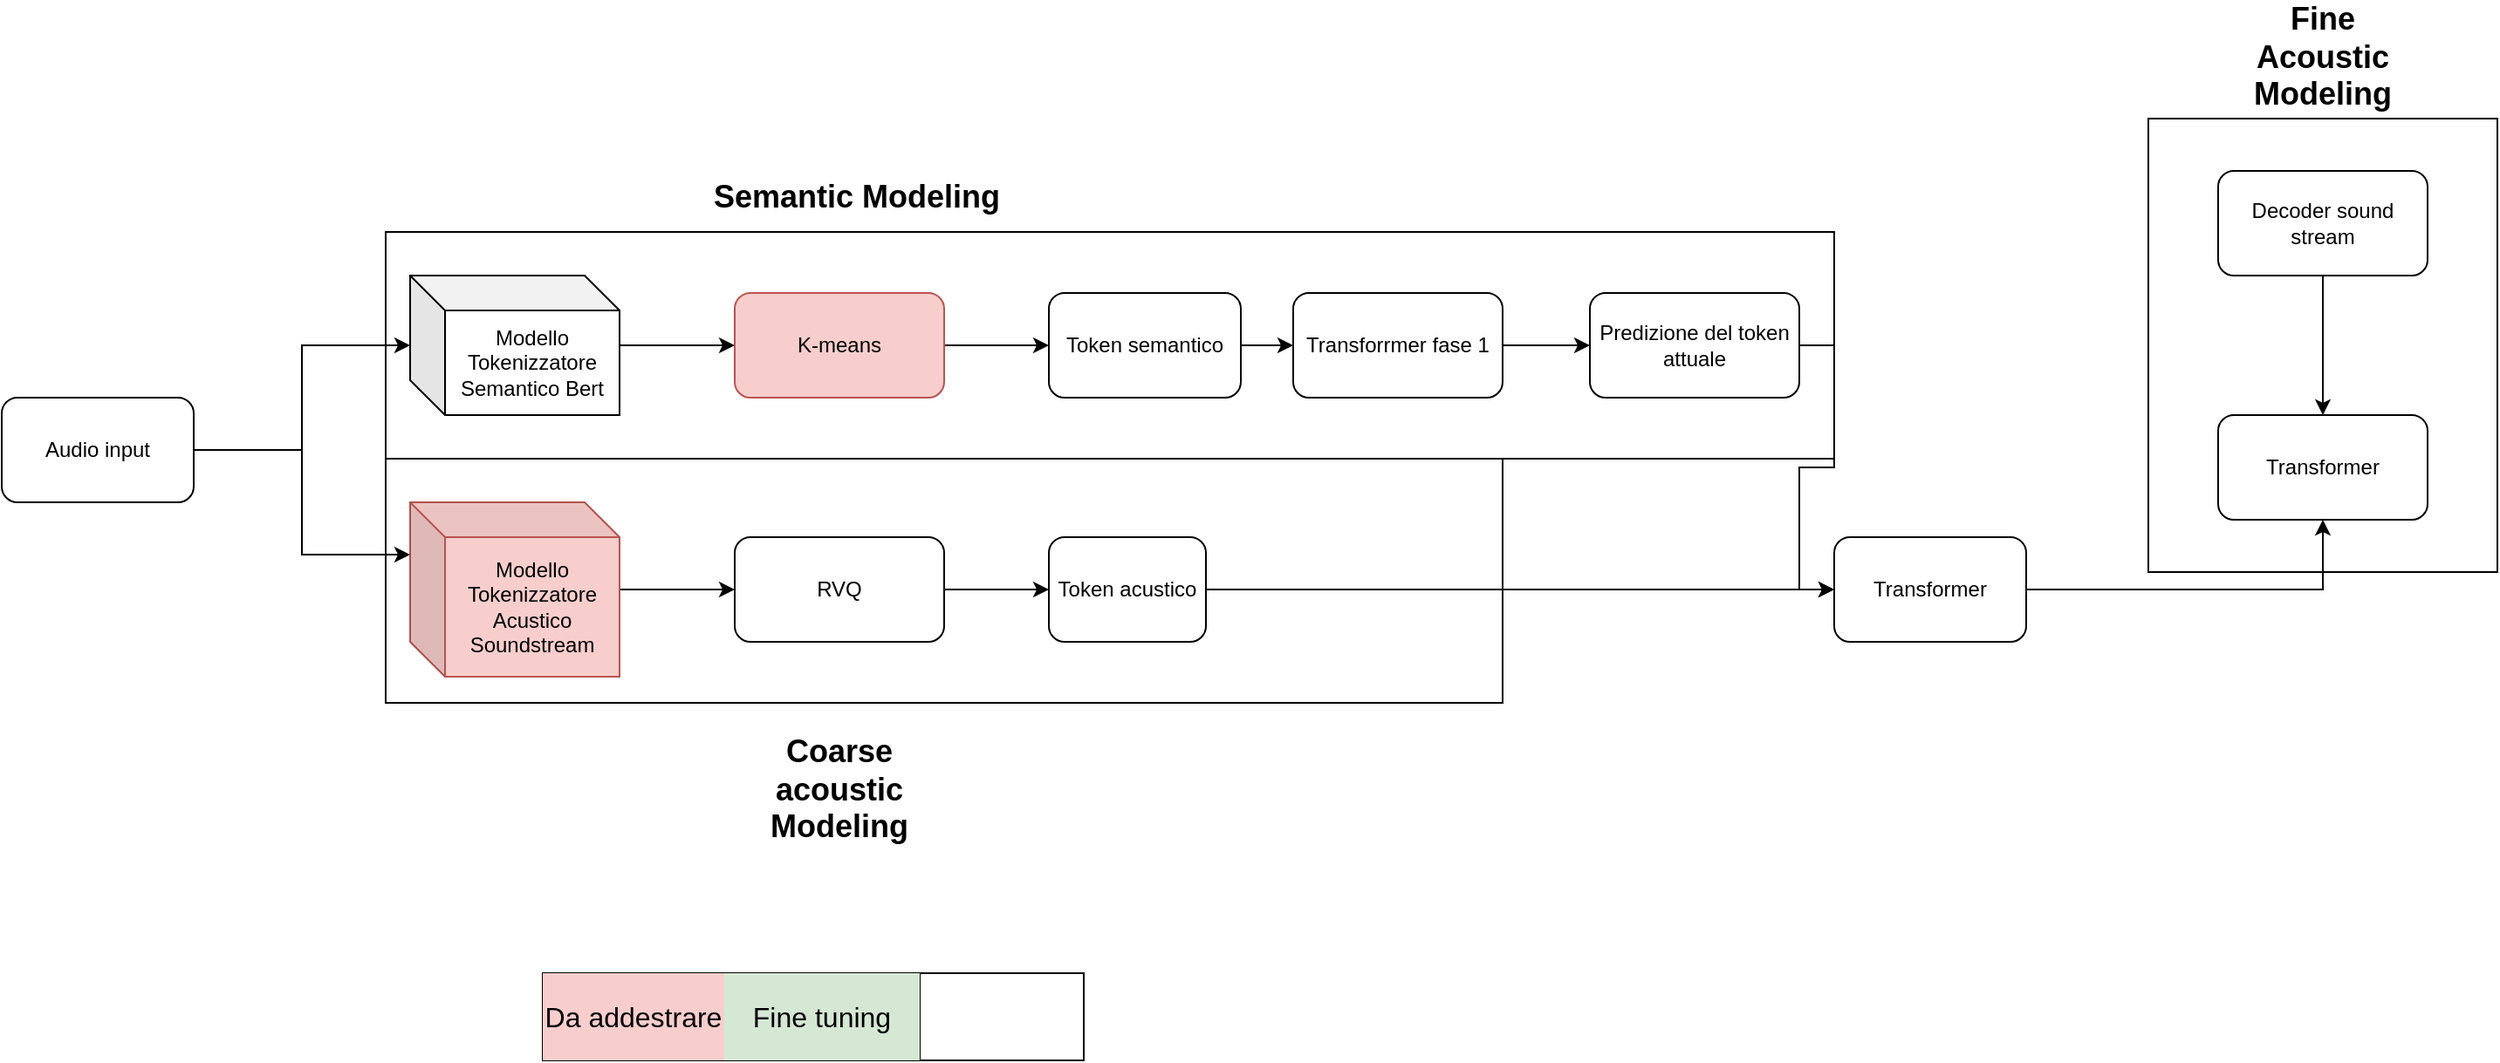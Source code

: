 <mxfile version="24.2.8" type="device">
  <diagram name="Page-1" id="FwhXQuWWDJFP0YxhYyxo">
    <mxGraphModel dx="1423" dy="1134" grid="1" gridSize="10" guides="1" tooltips="1" connect="1" arrows="1" fold="1" page="0" pageScale="1" pageWidth="827" pageHeight="1169" math="0" shadow="0">
      <root>
        <mxCell id="0" />
        <mxCell id="1" parent="0" />
        <mxCell id="qZCclD8dBdFTlwSklnAS-3" style="edgeStyle=orthogonalEdgeStyle;rounded=0;orthogonalLoop=1;jettySize=auto;html=1;" edge="1" parent="1" source="qZCclD8dBdFTlwSklnAS-1" target="qZCclD8dBdFTlwSklnAS-2">
          <mxGeometry relative="1" as="geometry" />
        </mxCell>
        <mxCell id="qZCclD8dBdFTlwSklnAS-1" value="Audio input" style="rounded=1;whiteSpace=wrap;html=1;" vertex="1" parent="1">
          <mxGeometry x="120" y="160" width="110" height="60" as="geometry" />
        </mxCell>
        <mxCell id="qZCclD8dBdFTlwSklnAS-7" style="edgeStyle=orthogonalEdgeStyle;rounded=0;orthogonalLoop=1;jettySize=auto;html=1;entryX=0;entryY=0.5;entryDx=0;entryDy=0;" edge="1" parent="1" source="qZCclD8dBdFTlwSklnAS-2" target="qZCclD8dBdFTlwSklnAS-6">
          <mxGeometry relative="1" as="geometry" />
        </mxCell>
        <mxCell id="qZCclD8dBdFTlwSklnAS-2" value="Modello Tokenizzatore Semantico Bert" style="shape=cube;whiteSpace=wrap;html=1;boundedLbl=1;backgroundOutline=1;darkOpacity=0.05;darkOpacity2=0.1;" vertex="1" parent="1">
          <mxGeometry x="354" y="90" width="120" height="80" as="geometry" />
        </mxCell>
        <mxCell id="qZCclD8dBdFTlwSklnAS-12" style="edgeStyle=orthogonalEdgeStyle;rounded=0;orthogonalLoop=1;jettySize=auto;html=1;" edge="1" parent="1" source="qZCclD8dBdFTlwSklnAS-4" target="qZCclD8dBdFTlwSklnAS-11">
          <mxGeometry relative="1" as="geometry" />
        </mxCell>
        <mxCell id="qZCclD8dBdFTlwSklnAS-4" value="Modello Tokenizzatore Acustico Soundstream" style="shape=cube;whiteSpace=wrap;html=1;boundedLbl=1;backgroundOutline=1;darkOpacity=0.05;darkOpacity2=0.1;fillColor=#f8cecc;strokeColor=#b85450;" vertex="1" parent="1">
          <mxGeometry x="354" y="220" width="120" height="100" as="geometry" />
        </mxCell>
        <mxCell id="qZCclD8dBdFTlwSklnAS-5" style="edgeStyle=orthogonalEdgeStyle;rounded=0;orthogonalLoop=1;jettySize=auto;html=1;entryX=0;entryY=0;entryDx=0;entryDy=30;entryPerimeter=0;" edge="1" parent="1" source="qZCclD8dBdFTlwSklnAS-1" target="qZCclD8dBdFTlwSklnAS-4">
          <mxGeometry relative="1" as="geometry" />
        </mxCell>
        <mxCell id="qZCclD8dBdFTlwSklnAS-10" style="edgeStyle=orthogonalEdgeStyle;rounded=0;orthogonalLoop=1;jettySize=auto;html=1;" edge="1" parent="1" source="qZCclD8dBdFTlwSklnAS-6" target="qZCclD8dBdFTlwSklnAS-8">
          <mxGeometry relative="1" as="geometry" />
        </mxCell>
        <mxCell id="qZCclD8dBdFTlwSklnAS-6" value="K-means" style="rounded=1;whiteSpace=wrap;html=1;fillColor=#f8cecc;strokeColor=#b85450;" vertex="1" parent="1">
          <mxGeometry x="540" y="100" width="120" height="60" as="geometry" />
        </mxCell>
        <mxCell id="qZCclD8dBdFTlwSklnAS-67" style="edgeStyle=orthogonalEdgeStyle;rounded=0;orthogonalLoop=1;jettySize=auto;html=1;" edge="1" parent="1" source="qZCclD8dBdFTlwSklnAS-8" target="qZCclD8dBdFTlwSklnAS-65">
          <mxGeometry relative="1" as="geometry" />
        </mxCell>
        <mxCell id="qZCclD8dBdFTlwSklnAS-8" value="Token semantico" style="rounded=1;whiteSpace=wrap;html=1;" vertex="1" parent="1">
          <mxGeometry x="720" y="100" width="110" height="60" as="geometry" />
        </mxCell>
        <mxCell id="qZCclD8dBdFTlwSklnAS-13" style="edgeStyle=orthogonalEdgeStyle;rounded=0;orthogonalLoop=1;jettySize=auto;html=1;" edge="1" parent="1" source="qZCclD8dBdFTlwSklnAS-11" target="qZCclD8dBdFTlwSklnAS-14">
          <mxGeometry relative="1" as="geometry">
            <mxPoint x="750" y="260" as="targetPoint" />
          </mxGeometry>
        </mxCell>
        <mxCell id="qZCclD8dBdFTlwSklnAS-11" value="RVQ" style="rounded=1;whiteSpace=wrap;html=1;" vertex="1" parent="1">
          <mxGeometry x="540" y="240" width="120" height="60" as="geometry" />
        </mxCell>
        <mxCell id="qZCclD8dBdFTlwSklnAS-60" value="&lt;div&gt;&lt;br&gt;&lt;/div&gt;" style="rounded=0;whiteSpace=wrap;html=1;fillColor=none;" vertex="1" parent="1">
          <mxGeometry x="340" y="65" width="830" height="130" as="geometry" />
        </mxCell>
        <mxCell id="qZCclD8dBdFTlwSklnAS-69" style="edgeStyle=orthogonalEdgeStyle;rounded=0;orthogonalLoop=1;jettySize=auto;html=1;entryX=0;entryY=0.5;entryDx=0;entryDy=0;" edge="1" parent="1" source="qZCclD8dBdFTlwSklnAS-14" target="qZCclD8dBdFTlwSklnAS-68">
          <mxGeometry relative="1" as="geometry" />
        </mxCell>
        <mxCell id="qZCclD8dBdFTlwSklnAS-14" value="Token acustico" style="rounded=1;whiteSpace=wrap;html=1;" vertex="1" parent="1">
          <mxGeometry x="720" y="240" width="90" height="60" as="geometry" />
        </mxCell>
        <mxCell id="qZCclD8dBdFTlwSklnAS-61" value="&lt;b&gt;&lt;font style=&quot;font-size: 18px;&quot;&gt;Semantic Modeling&lt;/font&gt;&lt;/b&gt;" style="text;html=1;align=center;verticalAlign=middle;whiteSpace=wrap;rounded=0;" vertex="1" parent="1">
          <mxGeometry x="520" y="30" width="180" height="30" as="geometry" />
        </mxCell>
        <mxCell id="qZCclD8dBdFTlwSklnAS-62" value="" style="rounded=0;whiteSpace=wrap;html=1;fillColor=none;" vertex="1" parent="1">
          <mxGeometry x="340" y="195" width="640" height="140" as="geometry" />
        </mxCell>
        <mxCell id="qZCclD8dBdFTlwSklnAS-64" value="&lt;font style=&quot;font-size: 18px;&quot;&gt;&lt;b&gt;Coarse acoustic Modeling&lt;/b&gt;&lt;/font&gt;" style="text;html=1;align=center;verticalAlign=middle;whiteSpace=wrap;rounded=0;" vertex="1" parent="1">
          <mxGeometry x="570" y="370" width="60" height="30" as="geometry" />
        </mxCell>
        <mxCell id="qZCclD8dBdFTlwSklnAS-29" value="" style="shape=table;startSize=0;container=1;collapsible=0;childLayout=tableLayout;fontSize=16;" vertex="1" parent="1">
          <mxGeometry x="430" y="490" width="310" height="50" as="geometry" />
        </mxCell>
        <mxCell id="qZCclD8dBdFTlwSklnAS-30" value="" style="shape=tableRow;horizontal=0;startSize=0;swimlaneHead=0;swimlaneBody=0;strokeColor=inherit;top=0;left=0;bottom=0;right=0;collapsible=0;dropTarget=0;fillColor=none;points=[[0,0.5],[1,0.5]];portConstraint=eastwest;fontSize=16;" vertex="1" parent="qZCclD8dBdFTlwSklnAS-29">
          <mxGeometry width="310" height="50" as="geometry" />
        </mxCell>
        <mxCell id="qZCclD8dBdFTlwSklnAS-31" value="Da addestrare" style="shape=partialRectangle;html=1;whiteSpace=wrap;connectable=0;strokeColor=#b85450;overflow=hidden;fillColor=#f8cecc;top=0;left=0;bottom=0;right=0;pointerEvents=1;fontSize=16;" vertex="1" parent="qZCclD8dBdFTlwSklnAS-30">
          <mxGeometry width="104" height="50" as="geometry">
            <mxRectangle width="104" height="50" as="alternateBounds" />
          </mxGeometry>
        </mxCell>
        <mxCell id="qZCclD8dBdFTlwSklnAS-32" value="Fine tuning" style="shape=partialRectangle;html=1;whiteSpace=wrap;connectable=0;strokeColor=#82b366;overflow=hidden;fillColor=#d5e8d4;top=0;left=0;bottom=0;right=0;pointerEvents=1;fontSize=16;" vertex="1" parent="qZCclD8dBdFTlwSklnAS-30">
          <mxGeometry x="104" width="112" height="50" as="geometry">
            <mxRectangle width="112" height="50" as="alternateBounds" />
          </mxGeometry>
        </mxCell>
        <mxCell id="qZCclD8dBdFTlwSklnAS-33" value="" style="shape=partialRectangle;html=1;whiteSpace=wrap;connectable=0;strokeColor=inherit;overflow=hidden;fillColor=none;top=0;left=0;bottom=0;right=0;pointerEvents=1;fontSize=16;" vertex="1" parent="qZCclD8dBdFTlwSklnAS-30">
          <mxGeometry x="216" width="94" height="50" as="geometry">
            <mxRectangle width="94" height="50" as="alternateBounds" />
          </mxGeometry>
        </mxCell>
        <mxCell id="qZCclD8dBdFTlwSklnAS-72" style="edgeStyle=orthogonalEdgeStyle;rounded=0;orthogonalLoop=1;jettySize=auto;html=1;" edge="1" parent="1" source="qZCclD8dBdFTlwSklnAS-65" target="qZCclD8dBdFTlwSklnAS-70">
          <mxGeometry relative="1" as="geometry" />
        </mxCell>
        <mxCell id="qZCclD8dBdFTlwSklnAS-65" value="Transforrmer fase 1" style="rounded=1;whiteSpace=wrap;html=1;" vertex="1" parent="1">
          <mxGeometry x="860" y="100" width="120" height="60" as="geometry" />
        </mxCell>
        <mxCell id="qZCclD8dBdFTlwSklnAS-78" style="edgeStyle=orthogonalEdgeStyle;rounded=0;orthogonalLoop=1;jettySize=auto;html=1;" edge="1" parent="1" source="qZCclD8dBdFTlwSklnAS-68" target="qZCclD8dBdFTlwSklnAS-77">
          <mxGeometry relative="1" as="geometry" />
        </mxCell>
        <mxCell id="qZCclD8dBdFTlwSklnAS-68" value="Transformer" style="rounded=1;whiteSpace=wrap;html=1;" vertex="1" parent="1">
          <mxGeometry x="1170" y="240" width="110" height="60" as="geometry" />
        </mxCell>
        <mxCell id="qZCclD8dBdFTlwSklnAS-70" value="Predizione del token attuale" style="rounded=1;whiteSpace=wrap;html=1;" vertex="1" parent="1">
          <mxGeometry x="1030" y="100" width="120" height="60" as="geometry" />
        </mxCell>
        <mxCell id="qZCclD8dBdFTlwSklnAS-73" style="edgeStyle=orthogonalEdgeStyle;rounded=0;orthogonalLoop=1;jettySize=auto;html=1;entryX=0;entryY=0.5;entryDx=0;entryDy=0;" edge="1" parent="1" source="qZCclD8dBdFTlwSklnAS-70" target="qZCclD8dBdFTlwSklnAS-68">
          <mxGeometry relative="1" as="geometry" />
        </mxCell>
        <mxCell id="qZCclD8dBdFTlwSklnAS-77" value="Transformer" style="rounded=1;whiteSpace=wrap;html=1;" vertex="1" parent="1">
          <mxGeometry x="1390" y="170" width="120" height="60" as="geometry" />
        </mxCell>
        <mxCell id="qZCclD8dBdFTlwSklnAS-80" style="edgeStyle=orthogonalEdgeStyle;rounded=0;orthogonalLoop=1;jettySize=auto;html=1;entryX=0.5;entryY=0;entryDx=0;entryDy=0;" edge="1" parent="1" source="qZCclD8dBdFTlwSklnAS-79" target="qZCclD8dBdFTlwSklnAS-77">
          <mxGeometry relative="1" as="geometry" />
        </mxCell>
        <mxCell id="qZCclD8dBdFTlwSklnAS-79" value="Decoder sound stream" style="rounded=1;whiteSpace=wrap;html=1;" vertex="1" parent="1">
          <mxGeometry x="1390" y="30" width="120" height="60" as="geometry" />
        </mxCell>
        <mxCell id="qZCclD8dBdFTlwSklnAS-82" value="" style="rounded=0;whiteSpace=wrap;html=1;fillColor=none;" vertex="1" parent="1">
          <mxGeometry x="1350" width="200" height="260" as="geometry" />
        </mxCell>
        <mxCell id="qZCclD8dBdFTlwSklnAS-83" value="&lt;font style=&quot;font-size: 18px;&quot;&gt;&lt;b&gt;Fine Acoustic Modeling&lt;/b&gt;&lt;/font&gt;" style="text;html=1;align=center;verticalAlign=middle;whiteSpace=wrap;rounded=0;" vertex="1" parent="1">
          <mxGeometry x="1420" y="-50" width="60" height="30" as="geometry" />
        </mxCell>
      </root>
    </mxGraphModel>
  </diagram>
</mxfile>
